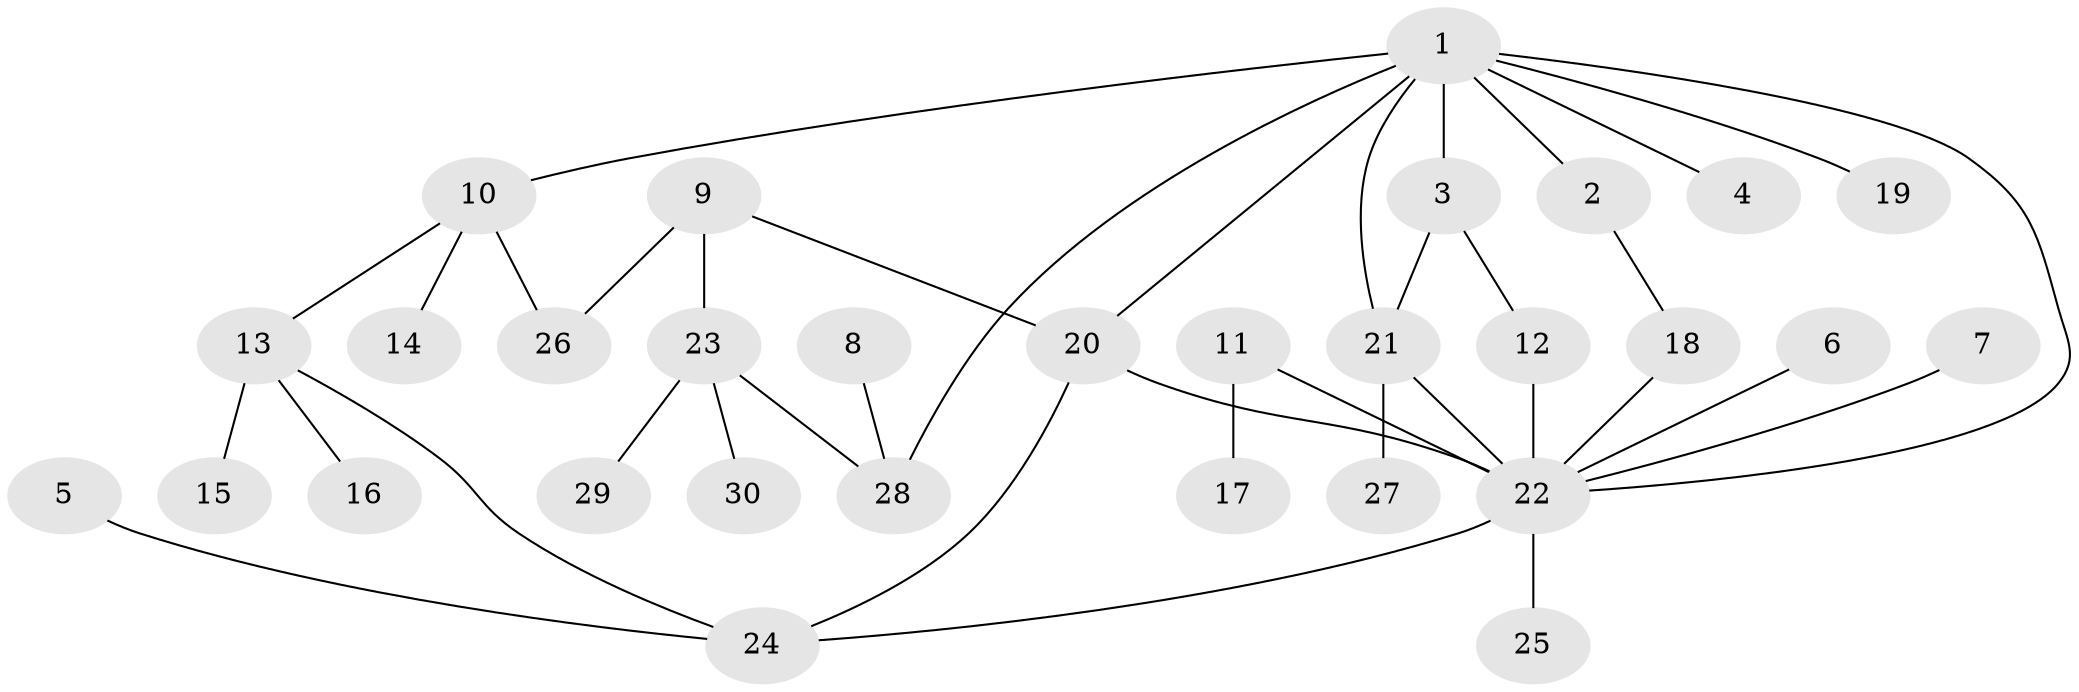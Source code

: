 // original degree distribution, {3: 0.16666666666666666, 7: 0.016666666666666666, 6: 0.016666666666666666, 2: 0.23333333333333334, 8: 0.016666666666666666, 5: 0.05, 1: 0.43333333333333335, 4: 0.06666666666666667}
// Generated by graph-tools (version 1.1) at 2025/25/03/09/25 03:25:30]
// undirected, 30 vertices, 38 edges
graph export_dot {
graph [start="1"]
  node [color=gray90,style=filled];
  1;
  2;
  3;
  4;
  5;
  6;
  7;
  8;
  9;
  10;
  11;
  12;
  13;
  14;
  15;
  16;
  17;
  18;
  19;
  20;
  21;
  22;
  23;
  24;
  25;
  26;
  27;
  28;
  29;
  30;
  1 -- 2 [weight=1.0];
  1 -- 3 [weight=1.0];
  1 -- 4 [weight=1.0];
  1 -- 10 [weight=1.0];
  1 -- 19 [weight=1.0];
  1 -- 20 [weight=1.0];
  1 -- 21 [weight=1.0];
  1 -- 22 [weight=1.0];
  1 -- 28 [weight=1.0];
  2 -- 18 [weight=1.0];
  3 -- 12 [weight=1.0];
  3 -- 21 [weight=1.0];
  5 -- 24 [weight=1.0];
  6 -- 22 [weight=1.0];
  7 -- 22 [weight=1.0];
  8 -- 28 [weight=1.0];
  9 -- 20 [weight=1.0];
  9 -- 23 [weight=1.0];
  9 -- 26 [weight=1.0];
  10 -- 13 [weight=1.0];
  10 -- 14 [weight=1.0];
  10 -- 26 [weight=1.0];
  11 -- 17 [weight=1.0];
  11 -- 22 [weight=1.0];
  12 -- 22 [weight=1.0];
  13 -- 15 [weight=1.0];
  13 -- 16 [weight=1.0];
  13 -- 24 [weight=1.0];
  18 -- 22 [weight=1.0];
  20 -- 22 [weight=1.0];
  20 -- 24 [weight=1.0];
  21 -- 22 [weight=1.0];
  21 -- 27 [weight=1.0];
  22 -- 24 [weight=1.0];
  22 -- 25 [weight=1.0];
  23 -- 28 [weight=1.0];
  23 -- 29 [weight=1.0];
  23 -- 30 [weight=1.0];
}
